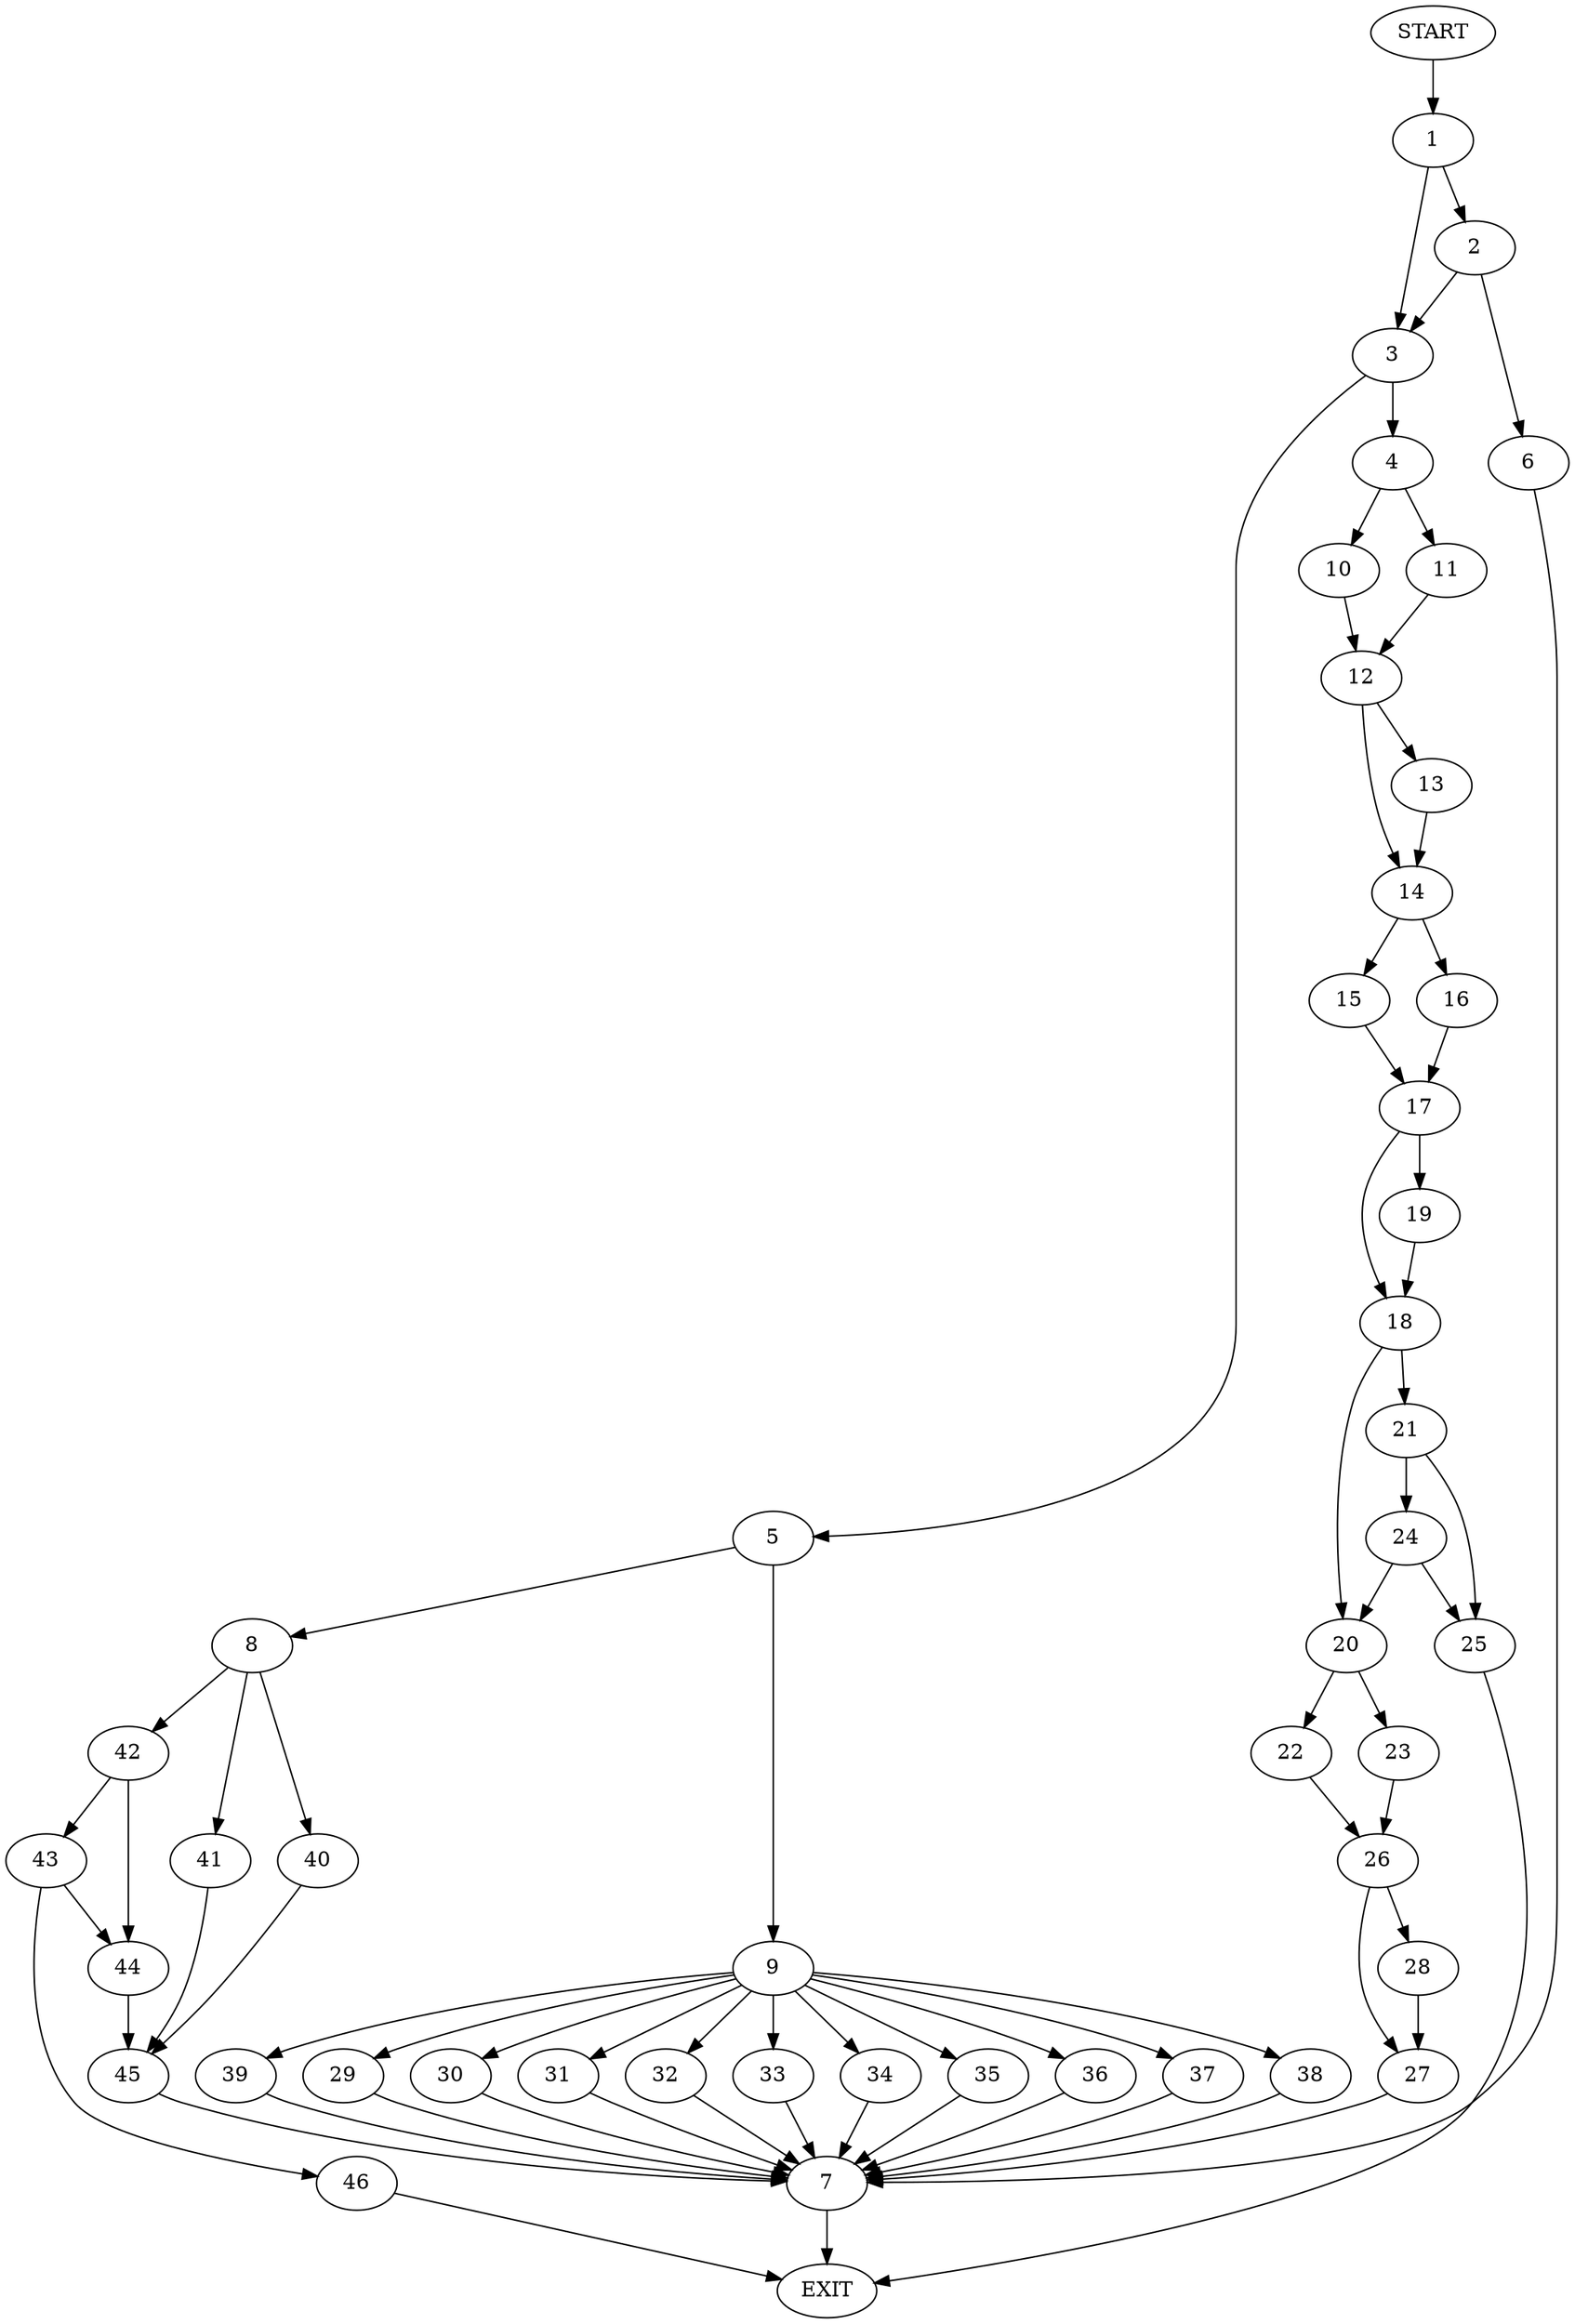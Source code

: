 digraph {
0 [label="START"]
47 [label="EXIT"]
0 -> 1
1 -> 2
1 -> 3
3 -> 4
3 -> 5
2 -> 6
2 -> 3
6 -> 7
7 -> 47
5 -> 8
5 -> 9
4 -> 10
4 -> 11
11 -> 12
10 -> 12
12 -> 13
12 -> 14
13 -> 14
14 -> 15
14 -> 16
15 -> 17
16 -> 17
17 -> 18
17 -> 19
18 -> 20
18 -> 21
19 -> 18
20 -> 22
20 -> 23
21 -> 24
21 -> 25
24 -> 20
24 -> 25
25 -> 47
23 -> 26
22 -> 26
26 -> 27
26 -> 28
27 -> 7
28 -> 27
9 -> 29
9 -> 30
9 -> 31
9 -> 32
9 -> 33
9 -> 34
9 -> 35
9 -> 36
9 -> 37
9 -> 38
9 -> 39
8 -> 40
8 -> 41
8 -> 42
42 -> 43
42 -> 44
41 -> 45
40 -> 45
45 -> 7
44 -> 45
43 -> 46
43 -> 44
46 -> 47
30 -> 7
35 -> 7
31 -> 7
36 -> 7
37 -> 7
29 -> 7
33 -> 7
38 -> 7
39 -> 7
32 -> 7
34 -> 7
}
